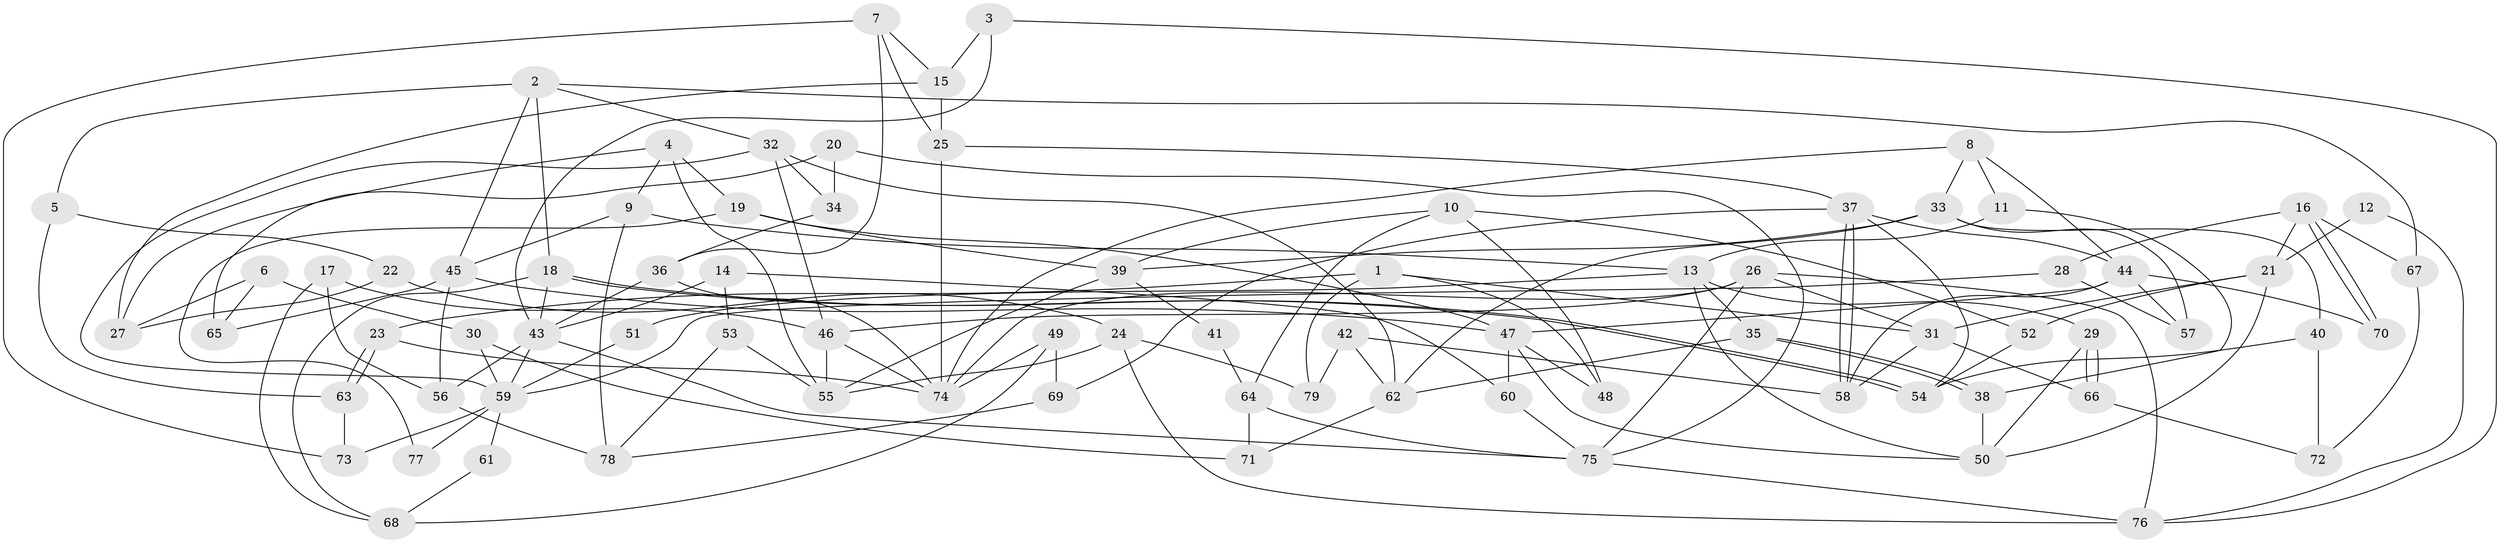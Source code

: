 // Generated by graph-tools (version 1.1) at 2025/11/02/27/25 16:11:22]
// undirected, 79 vertices, 158 edges
graph export_dot {
graph [start="1"]
  node [color=gray90,style=filled];
  1;
  2;
  3;
  4;
  5;
  6;
  7;
  8;
  9;
  10;
  11;
  12;
  13;
  14;
  15;
  16;
  17;
  18;
  19;
  20;
  21;
  22;
  23;
  24;
  25;
  26;
  27;
  28;
  29;
  30;
  31;
  32;
  33;
  34;
  35;
  36;
  37;
  38;
  39;
  40;
  41;
  42;
  43;
  44;
  45;
  46;
  47;
  48;
  49;
  50;
  51;
  52;
  53;
  54;
  55;
  56;
  57;
  58;
  59;
  60;
  61;
  62;
  63;
  64;
  65;
  66;
  67;
  68;
  69;
  70;
  71;
  72;
  73;
  74;
  75;
  76;
  77;
  78;
  79;
  1 -- 23;
  1 -- 31;
  1 -- 48;
  1 -- 79;
  2 -- 18;
  2 -- 32;
  2 -- 5;
  2 -- 45;
  2 -- 67;
  3 -- 15;
  3 -- 76;
  3 -- 43;
  4 -- 9;
  4 -- 55;
  4 -- 19;
  4 -- 27;
  5 -- 22;
  5 -- 63;
  6 -- 30;
  6 -- 27;
  6 -- 65;
  7 -- 36;
  7 -- 25;
  7 -- 15;
  7 -- 73;
  8 -- 44;
  8 -- 11;
  8 -- 33;
  8 -- 74;
  9 -- 13;
  9 -- 78;
  9 -- 45;
  10 -- 39;
  10 -- 52;
  10 -- 48;
  10 -- 64;
  11 -- 38;
  11 -- 13;
  12 -- 76;
  12 -- 21;
  13 -- 35;
  13 -- 50;
  13 -- 29;
  13 -- 51;
  14 -- 43;
  14 -- 53;
  14 -- 60;
  15 -- 25;
  15 -- 27;
  16 -- 21;
  16 -- 70;
  16 -- 70;
  16 -- 28;
  16 -- 67;
  17 -- 56;
  17 -- 46;
  17 -- 68;
  18 -- 54;
  18 -- 54;
  18 -- 43;
  18 -- 68;
  19 -- 47;
  19 -- 39;
  19 -- 77;
  20 -- 75;
  20 -- 65;
  20 -- 34;
  21 -- 31;
  21 -- 50;
  21 -- 52;
  22 -- 24;
  22 -- 27;
  23 -- 74;
  23 -- 63;
  23 -- 63;
  24 -- 79;
  24 -- 76;
  24 -- 55;
  25 -- 37;
  25 -- 74;
  26 -- 75;
  26 -- 46;
  26 -- 31;
  26 -- 74;
  26 -- 76;
  28 -- 59;
  28 -- 57;
  29 -- 66;
  29 -- 66;
  29 -- 50;
  30 -- 59;
  30 -- 71;
  31 -- 58;
  31 -- 66;
  32 -- 46;
  32 -- 59;
  32 -- 34;
  32 -- 62;
  33 -- 40;
  33 -- 39;
  33 -- 57;
  33 -- 62;
  34 -- 36;
  35 -- 38;
  35 -- 38;
  35 -- 62;
  36 -- 74;
  36 -- 43;
  37 -- 44;
  37 -- 58;
  37 -- 58;
  37 -- 54;
  37 -- 69;
  38 -- 50;
  39 -- 41;
  39 -- 55;
  40 -- 54;
  40 -- 72;
  41 -- 64;
  42 -- 62;
  42 -- 58;
  42 -- 79;
  43 -- 56;
  43 -- 59;
  43 -- 75;
  44 -- 47;
  44 -- 57;
  44 -- 58;
  44 -- 70;
  45 -- 47;
  45 -- 56;
  45 -- 65;
  46 -- 74;
  46 -- 55;
  47 -- 48;
  47 -- 50;
  47 -- 60;
  49 -- 68;
  49 -- 74;
  49 -- 69;
  51 -- 59;
  52 -- 54;
  53 -- 78;
  53 -- 55;
  56 -- 78;
  59 -- 73;
  59 -- 61;
  59 -- 77;
  60 -- 75;
  61 -- 68;
  62 -- 71;
  63 -- 73;
  64 -- 75;
  64 -- 71;
  66 -- 72;
  67 -- 72;
  69 -- 78;
  75 -- 76;
}
